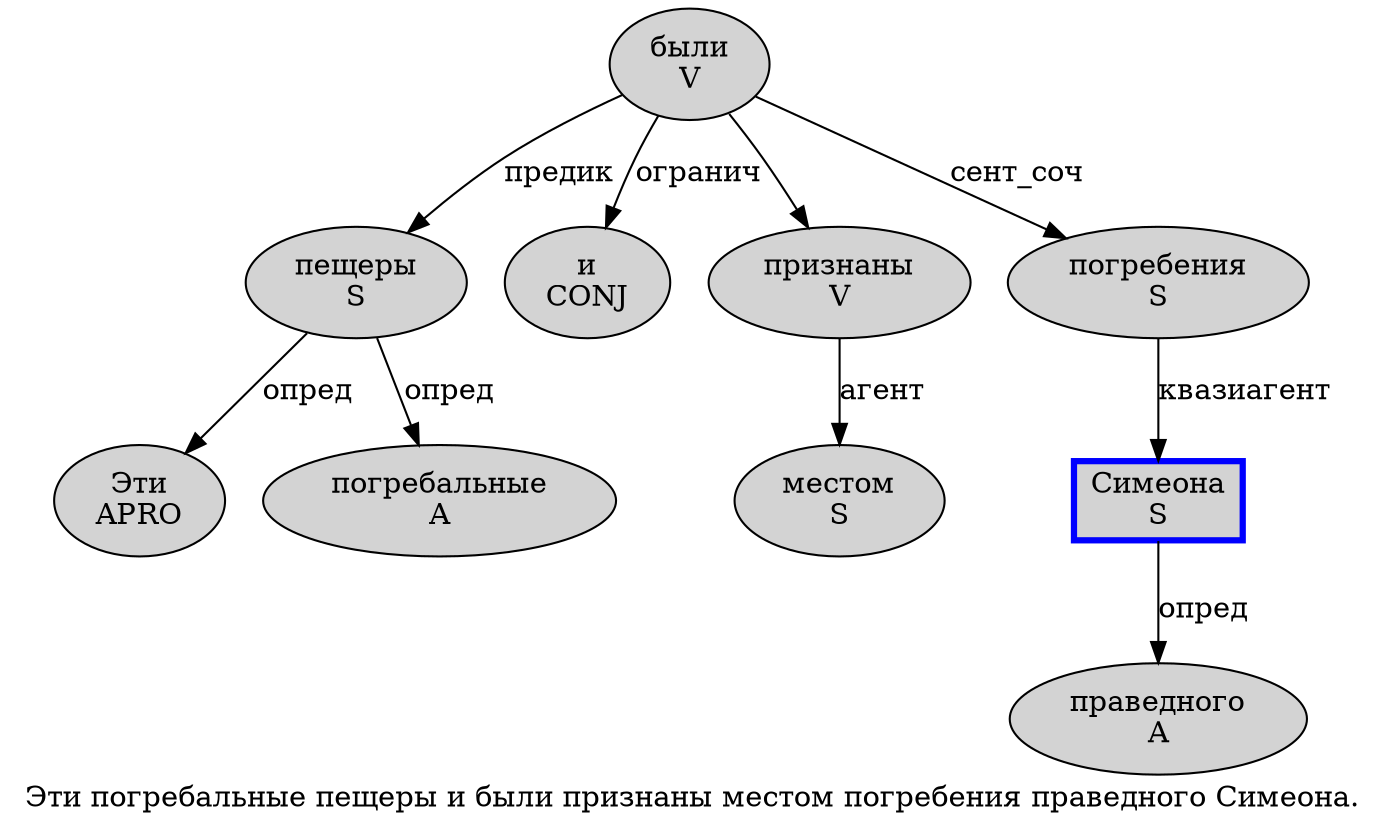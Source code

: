 digraph SENTENCE_572 {
	graph [label="Эти погребальные пещеры и были признаны местом погребения праведного Симеона."]
	node [style=filled]
		0 [label="Эти
APRO" color="" fillcolor=lightgray penwidth=1 shape=ellipse]
		1 [label="погребальные
A" color="" fillcolor=lightgray penwidth=1 shape=ellipse]
		2 [label="пещеры
S" color="" fillcolor=lightgray penwidth=1 shape=ellipse]
		3 [label="и
CONJ" color="" fillcolor=lightgray penwidth=1 shape=ellipse]
		4 [label="были
V" color="" fillcolor=lightgray penwidth=1 shape=ellipse]
		5 [label="признаны
V" color="" fillcolor=lightgray penwidth=1 shape=ellipse]
		6 [label="местом
S" color="" fillcolor=lightgray penwidth=1 shape=ellipse]
		7 [label="погребения
S" color="" fillcolor=lightgray penwidth=1 shape=ellipse]
		8 [label="праведного
A" color="" fillcolor=lightgray penwidth=1 shape=ellipse]
		9 [label="Симеона
S" color=blue fillcolor=lightgray penwidth=3 shape=box]
			2 -> 0 [label="опред"]
			2 -> 1 [label="опред"]
			9 -> 8 [label="опред"]
			5 -> 6 [label="агент"]
			4 -> 2 [label="предик"]
			4 -> 3 [label="огранич"]
			4 -> 5
			4 -> 7 [label="сент_соч"]
			7 -> 9 [label="квазиагент"]
}